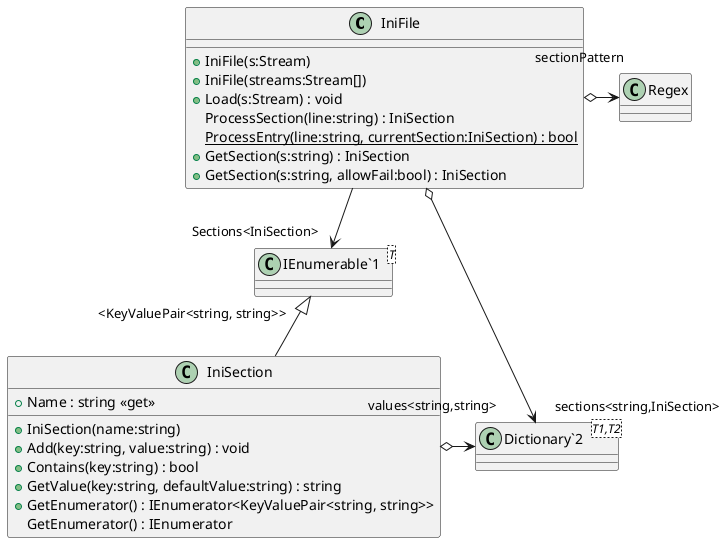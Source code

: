 @startuml
class IniFile {
    + IniFile(s:Stream)
    + IniFile(streams:Stream[])
    + Load(s:Stream) : void
    ProcessSection(line:string) : IniSection
    {static} ProcessEntry(line:string, currentSection:IniSection) : bool
    + GetSection(s:string) : IniSection
    + GetSection(s:string, allowFail:bool) : IniSection
}
class IniSection {
    + Name : string <<get>>
    + IniSection(name:string)
    + Add(key:string, value:string) : void
    + Contains(key:string) : bool
    + GetValue(key:string, defaultValue:string) : string
    + GetEnumerator() : IEnumerator<KeyValuePair<string, string>>
    GetEnumerator() : IEnumerator
}
class "Dictionary`2"<T1,T2> {
}
class "IEnumerable`1"<T> {
}
IniFile o-> "sections<string,IniSection>" "Dictionary`2"
IniFile o-> "sectionPattern" Regex
IniFile --> "Sections<IniSection>" "IEnumerable`1"
"IEnumerable`1" "<KeyValuePair<string, string>>" <|-- IniSection
IniSection o-> "values<string,string>" "Dictionary`2"
@enduml
